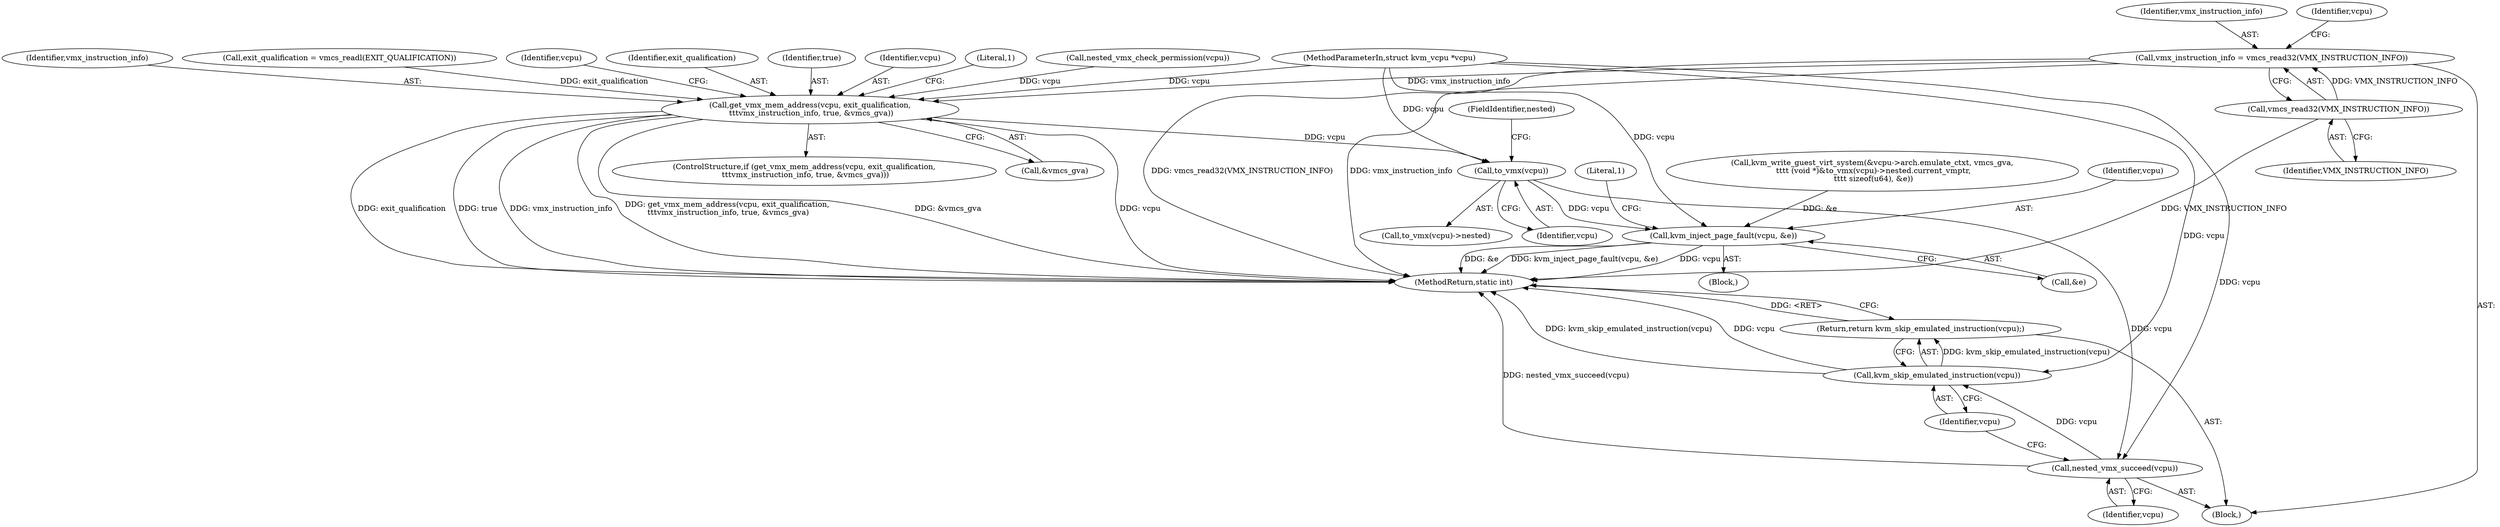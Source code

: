 digraph "0_linux_727ba748e110b4de50d142edca9d6a9b7e6111d8_0@API" {
"1000110" [label="(Call,vmx_instruction_info = vmcs_read32(VMX_INSTRUCTION_INFO))"];
"1000112" [label="(Call,vmcs_read32(VMX_INSTRUCTION_INFO))"];
"1000123" [label="(Call,get_vmx_mem_address(vcpu, exit_qualification,\n \t\t\tvmx_instruction_info, true, &vmcs_gva))"];
"1000146" [label="(Call,to_vmx(vcpu))"];
"1000155" [label="(Call,kvm_inject_page_fault(vcpu, &e))"];
"1000161" [label="(Call,nested_vmx_succeed(vcpu))"];
"1000164" [label="(Call,kvm_skip_emulated_instruction(vcpu))"];
"1000163" [label="(Return,return kvm_skip_emulated_instruction(vcpu);)"];
"1000157" [label="(Call,&e)"];
"1000137" [label="(Identifier,vcpu)"];
"1000166" [label="(MethodReturn,static int)"];
"1000160" [label="(Literal,1)"];
"1000148" [label="(FieldIdentifier,nested)"];
"1000146" [label="(Call,to_vmx(vcpu))"];
"1000123" [label="(Call,get_vmx_mem_address(vcpu, exit_qualification,\n \t\t\tvmx_instruction_info, true, &vmcs_gva))"];
"1000113" [label="(Identifier,VMX_INSTRUCTION_INFO)"];
"1000125" [label="(Identifier,exit_qualification)"];
"1000133" [label="(Call,kvm_write_guest_virt_system(&vcpu->arch.emulate_ctxt, vmcs_gva,\n \t\t\t\t (void *)&to_vmx(vcpu)->nested.current_vmptr,\n \t\t\t\t sizeof(u64), &e))"];
"1000145" [label="(Call,to_vmx(vcpu)->nested)"];
"1000165" [label="(Identifier,vcpu)"];
"1000161" [label="(Call,nested_vmx_succeed(vcpu))"];
"1000127" [label="(Identifier,true)"];
"1000111" [label="(Identifier,vmx_instruction_info)"];
"1000124" [label="(Identifier,vcpu)"];
"1000131" [label="(Literal,1)"];
"1000164" [label="(Call,kvm_skip_emulated_instruction(vcpu))"];
"1000163" [label="(Return,return kvm_skip_emulated_instruction(vcpu);)"];
"1000112" [label="(Call,vmcs_read32(VMX_INSTRUCTION_INFO))"];
"1000103" [label="(Block,)"];
"1000147" [label="(Identifier,vcpu)"];
"1000110" [label="(Call,vmx_instruction_info = vmcs_read32(VMX_INSTRUCTION_INFO))"];
"1000156" [label="(Identifier,vcpu)"];
"1000118" [label="(Call,nested_vmx_check_permission(vcpu))"];
"1000119" [label="(Identifier,vcpu)"];
"1000155" [label="(Call,kvm_inject_page_fault(vcpu, &e))"];
"1000162" [label="(Identifier,vcpu)"];
"1000122" [label="(ControlStructure,if (get_vmx_mem_address(vcpu, exit_qualification,\n \t\t\tvmx_instruction_info, true, &vmcs_gva)))"];
"1000126" [label="(Identifier,vmx_instruction_info)"];
"1000105" [label="(Call,exit_qualification = vmcs_readl(EXIT_QUALIFICATION))"];
"1000154" [label="(Block,)"];
"1000128" [label="(Call,&vmcs_gva)"];
"1000102" [label="(MethodParameterIn,struct kvm_vcpu *vcpu)"];
"1000110" -> "1000103"  [label="AST: "];
"1000110" -> "1000112"  [label="CFG: "];
"1000111" -> "1000110"  [label="AST: "];
"1000112" -> "1000110"  [label="AST: "];
"1000119" -> "1000110"  [label="CFG: "];
"1000110" -> "1000166"  [label="DDG: vmcs_read32(VMX_INSTRUCTION_INFO)"];
"1000110" -> "1000166"  [label="DDG: vmx_instruction_info"];
"1000112" -> "1000110"  [label="DDG: VMX_INSTRUCTION_INFO"];
"1000110" -> "1000123"  [label="DDG: vmx_instruction_info"];
"1000112" -> "1000113"  [label="CFG: "];
"1000113" -> "1000112"  [label="AST: "];
"1000112" -> "1000166"  [label="DDG: VMX_INSTRUCTION_INFO"];
"1000123" -> "1000122"  [label="AST: "];
"1000123" -> "1000128"  [label="CFG: "];
"1000124" -> "1000123"  [label="AST: "];
"1000125" -> "1000123"  [label="AST: "];
"1000126" -> "1000123"  [label="AST: "];
"1000127" -> "1000123"  [label="AST: "];
"1000128" -> "1000123"  [label="AST: "];
"1000131" -> "1000123"  [label="CFG: "];
"1000137" -> "1000123"  [label="CFG: "];
"1000123" -> "1000166"  [label="DDG: exit_qualification"];
"1000123" -> "1000166"  [label="DDG: true"];
"1000123" -> "1000166"  [label="DDG: vmx_instruction_info"];
"1000123" -> "1000166"  [label="DDG: get_vmx_mem_address(vcpu, exit_qualification,\n \t\t\tvmx_instruction_info, true, &vmcs_gva)"];
"1000123" -> "1000166"  [label="DDG: &vmcs_gva"];
"1000123" -> "1000166"  [label="DDG: vcpu"];
"1000118" -> "1000123"  [label="DDG: vcpu"];
"1000102" -> "1000123"  [label="DDG: vcpu"];
"1000105" -> "1000123"  [label="DDG: exit_qualification"];
"1000123" -> "1000146"  [label="DDG: vcpu"];
"1000146" -> "1000145"  [label="AST: "];
"1000146" -> "1000147"  [label="CFG: "];
"1000147" -> "1000146"  [label="AST: "];
"1000148" -> "1000146"  [label="CFG: "];
"1000102" -> "1000146"  [label="DDG: vcpu"];
"1000146" -> "1000155"  [label="DDG: vcpu"];
"1000146" -> "1000161"  [label="DDG: vcpu"];
"1000155" -> "1000154"  [label="AST: "];
"1000155" -> "1000157"  [label="CFG: "];
"1000156" -> "1000155"  [label="AST: "];
"1000157" -> "1000155"  [label="AST: "];
"1000160" -> "1000155"  [label="CFG: "];
"1000155" -> "1000166"  [label="DDG: &e"];
"1000155" -> "1000166"  [label="DDG: kvm_inject_page_fault(vcpu, &e)"];
"1000155" -> "1000166"  [label="DDG: vcpu"];
"1000102" -> "1000155"  [label="DDG: vcpu"];
"1000133" -> "1000155"  [label="DDG: &e"];
"1000161" -> "1000103"  [label="AST: "];
"1000161" -> "1000162"  [label="CFG: "];
"1000162" -> "1000161"  [label="AST: "];
"1000165" -> "1000161"  [label="CFG: "];
"1000161" -> "1000166"  [label="DDG: nested_vmx_succeed(vcpu)"];
"1000102" -> "1000161"  [label="DDG: vcpu"];
"1000161" -> "1000164"  [label="DDG: vcpu"];
"1000164" -> "1000163"  [label="AST: "];
"1000164" -> "1000165"  [label="CFG: "];
"1000165" -> "1000164"  [label="AST: "];
"1000163" -> "1000164"  [label="CFG: "];
"1000164" -> "1000166"  [label="DDG: kvm_skip_emulated_instruction(vcpu)"];
"1000164" -> "1000166"  [label="DDG: vcpu"];
"1000164" -> "1000163"  [label="DDG: kvm_skip_emulated_instruction(vcpu)"];
"1000102" -> "1000164"  [label="DDG: vcpu"];
"1000163" -> "1000103"  [label="AST: "];
"1000166" -> "1000163"  [label="CFG: "];
"1000163" -> "1000166"  [label="DDG: <RET>"];
}
